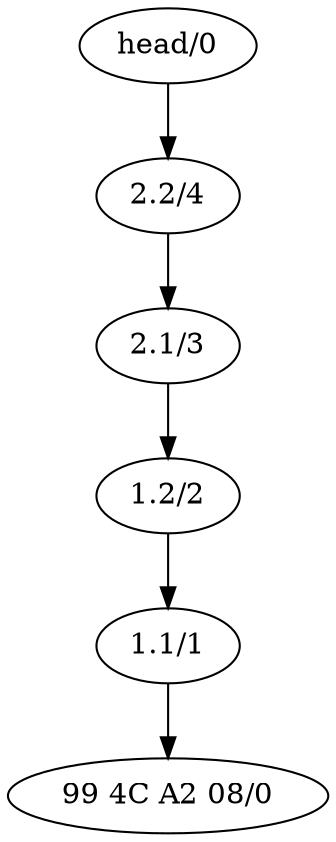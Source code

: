     digraph graphname {
        //rankdir=LR;  // Rank Direction Left to Right

        nodesep=1.0 // increases the separation between nodes
        edge [];
        //splines = true;

        n_000[label="head/0"];
n_001[label="2.2/4"];
n_002[label="2.1/3"];
n_003[label="1.2/2"];
n_004[label="1.1/1"];
n_005[label="99 4C A2 08/0"];
        n_000 -> n_001
n_001 -> n_002
n_002 -> n_003
n_003 -> n_004
n_004 -> n_005
    }
    